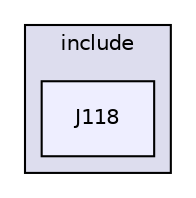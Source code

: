 digraph "include/J118" {
  compound=true
  node [ fontsize="10", fontname="Helvetica"];
  edge [ labelfontsize="10", labelfontname="Helvetica"];
  subgraph clusterdir_d44c64559bbebec7f509842c48db8b23 {
    graph [ bgcolor="#ddddee", pencolor="black", label="include" fontname="Helvetica", fontsize="10", URL="dir_d44c64559bbebec7f509842c48db8b23.html"]
  dir_541060ae15e4cb1b18cfa9112c36da75 [shape=box, label="J118", style="filled", fillcolor="#eeeeff", pencolor="black", URL="dir_541060ae15e4cb1b18cfa9112c36da75.html"];
  }
}
